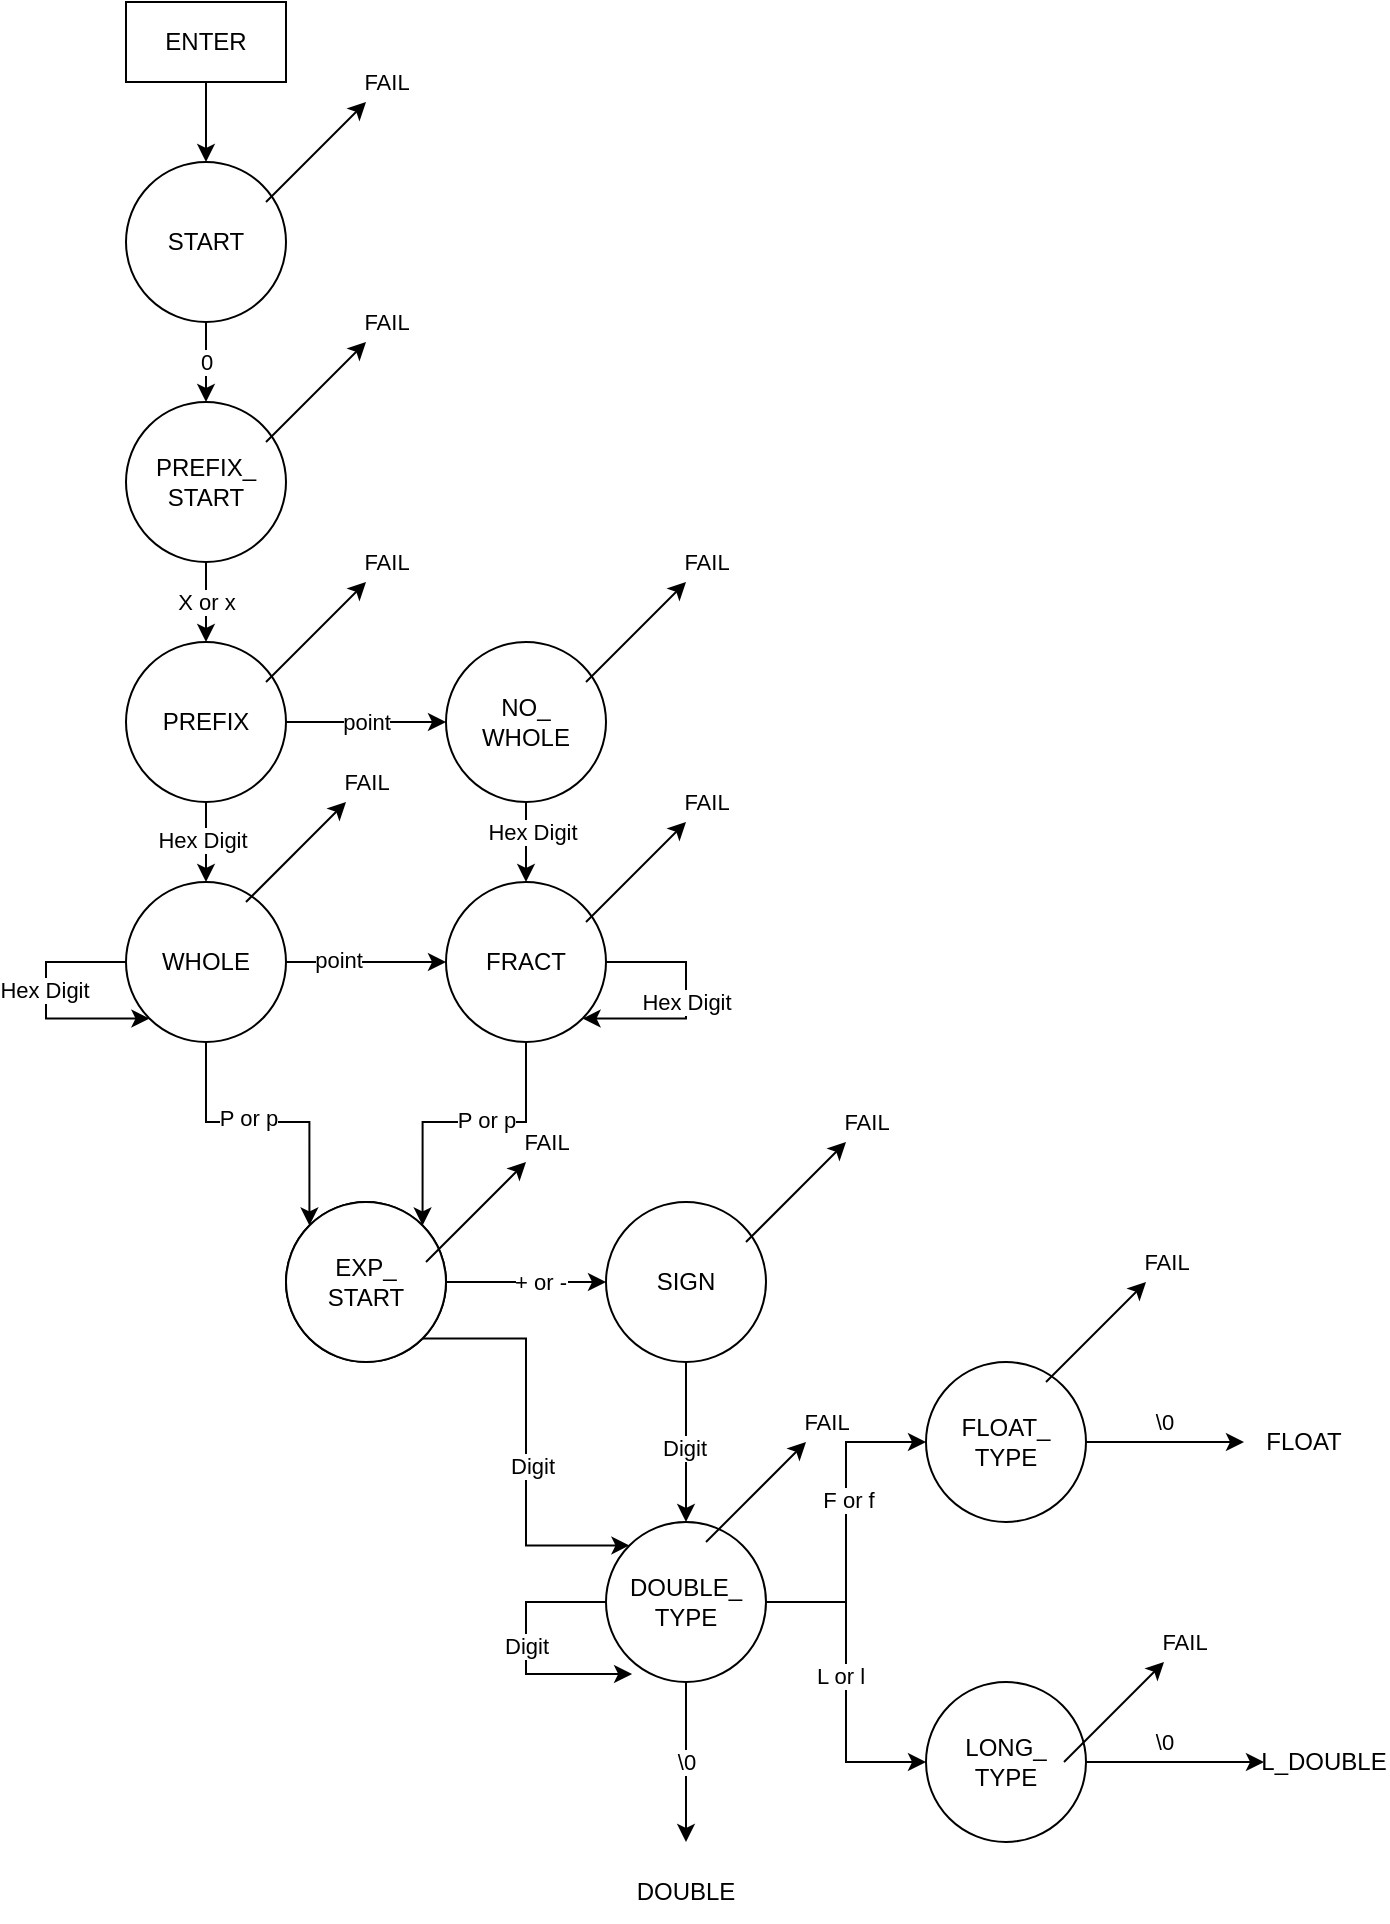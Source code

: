 <mxfile version="20.2.1" type="github">
  <diagram id="33tHEcsc2QVpwObFdpOy" name="Page-1">
    <mxGraphModel dx="786" dy="545" grid="1" gridSize="10" guides="1" tooltips="1" connect="1" arrows="1" fold="1" page="1" pageScale="1" pageWidth="850" pageHeight="1100" math="0" shadow="0">
      <root>
        <mxCell id="0" />
        <mxCell id="1" parent="0" />
        <mxCell id="5Kc7H52JkTDlHupmGMQv-1" value="ENTER" style="rounded=0;whiteSpace=wrap;html=1;" vertex="1" parent="1">
          <mxGeometry x="121" y="40" width="80" height="40" as="geometry" />
        </mxCell>
        <mxCell id="5Kc7H52JkTDlHupmGMQv-5" value="0" style="edgeStyle=orthogonalEdgeStyle;rounded=0;orthogonalLoop=1;jettySize=auto;html=1;" edge="1" parent="1" source="5Kc7H52JkTDlHupmGMQv-2" target="5Kc7H52JkTDlHupmGMQv-4">
          <mxGeometry relative="1" as="geometry" />
        </mxCell>
        <mxCell id="5Kc7H52JkTDlHupmGMQv-2" value="START" style="ellipse;whiteSpace=wrap;html=1;aspect=fixed;" vertex="1" parent="1">
          <mxGeometry x="121" y="120" width="80" height="80" as="geometry" />
        </mxCell>
        <mxCell id="5Kc7H52JkTDlHupmGMQv-3" value="" style="endArrow=classic;html=1;rounded=0;exitX=0.5;exitY=1;exitDx=0;exitDy=0;entryX=0.5;entryY=0;entryDx=0;entryDy=0;" edge="1" parent="1" source="5Kc7H52JkTDlHupmGMQv-1" target="5Kc7H52JkTDlHupmGMQv-2">
          <mxGeometry width="50" height="50" relative="1" as="geometry">
            <mxPoint x="161" y="310" as="sourcePoint" />
            <mxPoint x="211" y="260" as="targetPoint" />
          </mxGeometry>
        </mxCell>
        <mxCell id="5Kc7H52JkTDlHupmGMQv-7" value="X or x" style="edgeStyle=orthogonalEdgeStyle;rounded=0;orthogonalLoop=1;jettySize=auto;html=1;" edge="1" parent="1" source="5Kc7H52JkTDlHupmGMQv-4" target="5Kc7H52JkTDlHupmGMQv-6">
          <mxGeometry relative="1" as="geometry" />
        </mxCell>
        <mxCell id="5Kc7H52JkTDlHupmGMQv-4" value="PREFIX_&lt;br&gt;START" style="ellipse;whiteSpace=wrap;html=1;aspect=fixed;" vertex="1" parent="1">
          <mxGeometry x="121" y="240" width="80" height="80" as="geometry" />
        </mxCell>
        <mxCell id="5Kc7H52JkTDlHupmGMQv-9" value="point" style="edgeStyle=orthogonalEdgeStyle;rounded=0;orthogonalLoop=1;jettySize=auto;html=1;" edge="1" parent="1" source="5Kc7H52JkTDlHupmGMQv-6" target="5Kc7H52JkTDlHupmGMQv-8">
          <mxGeometry relative="1" as="geometry" />
        </mxCell>
        <mxCell id="5Kc7H52JkTDlHupmGMQv-11" value="" style="edgeStyle=orthogonalEdgeStyle;rounded=0;orthogonalLoop=1;jettySize=auto;html=1;" edge="1" parent="1" source="5Kc7H52JkTDlHupmGMQv-6" target="5Kc7H52JkTDlHupmGMQv-10">
          <mxGeometry relative="1" as="geometry" />
        </mxCell>
        <mxCell id="5Kc7H52JkTDlHupmGMQv-26" value="Hex Digit" style="edgeLabel;html=1;align=center;verticalAlign=middle;resizable=0;points=[];" vertex="1" connectable="0" parent="5Kc7H52JkTDlHupmGMQv-11">
          <mxGeometry x="-0.05" y="-2" relative="1" as="geometry">
            <mxPoint as="offset" />
          </mxGeometry>
        </mxCell>
        <mxCell id="5Kc7H52JkTDlHupmGMQv-6" value="PREFIX" style="ellipse;whiteSpace=wrap;html=1;aspect=fixed;" vertex="1" parent="1">
          <mxGeometry x="121" y="360" width="80" height="80" as="geometry" />
        </mxCell>
        <mxCell id="5Kc7H52JkTDlHupmGMQv-14" value="" style="edgeStyle=orthogonalEdgeStyle;rounded=0;orthogonalLoop=1;jettySize=auto;html=1;" edge="1" parent="1" source="5Kc7H52JkTDlHupmGMQv-8" target="5Kc7H52JkTDlHupmGMQv-12">
          <mxGeometry relative="1" as="geometry" />
        </mxCell>
        <mxCell id="5Kc7H52JkTDlHupmGMQv-27" value="Hex Digit" style="edgeLabel;html=1;align=center;verticalAlign=middle;resizable=0;points=[];" vertex="1" connectable="0" parent="5Kc7H52JkTDlHupmGMQv-14">
          <mxGeometry x="-0.25" y="3" relative="1" as="geometry">
            <mxPoint as="offset" />
          </mxGeometry>
        </mxCell>
        <mxCell id="5Kc7H52JkTDlHupmGMQv-8" value="NO_&lt;br&gt;WHOLE" style="ellipse;whiteSpace=wrap;html=1;aspect=fixed;" vertex="1" parent="1">
          <mxGeometry x="281" y="360" width="80" height="80" as="geometry" />
        </mxCell>
        <mxCell id="5Kc7H52JkTDlHupmGMQv-13" value="" style="edgeStyle=orthogonalEdgeStyle;rounded=0;orthogonalLoop=1;jettySize=auto;html=1;" edge="1" parent="1" source="5Kc7H52JkTDlHupmGMQv-10" target="5Kc7H52JkTDlHupmGMQv-12">
          <mxGeometry relative="1" as="geometry" />
        </mxCell>
        <mxCell id="5Kc7H52JkTDlHupmGMQv-60" value="point" style="edgeLabel;html=1;align=center;verticalAlign=middle;resizable=0;points=[];" vertex="1" connectable="0" parent="5Kc7H52JkTDlHupmGMQv-13">
          <mxGeometry x="-0.35" y="1" relative="1" as="geometry">
            <mxPoint as="offset" />
          </mxGeometry>
        </mxCell>
        <mxCell id="5Kc7H52JkTDlHupmGMQv-16" value="" style="edgeStyle=orthogonalEdgeStyle;rounded=0;orthogonalLoop=1;jettySize=auto;html=1;entryX=0;entryY=0;entryDx=0;entryDy=0;" edge="1" parent="1" source="5Kc7H52JkTDlHupmGMQv-10" target="5Kc7H52JkTDlHupmGMQv-17">
          <mxGeometry relative="1" as="geometry">
            <Array as="points">
              <mxPoint x="161" y="600" />
              <mxPoint x="213" y="600" />
            </Array>
          </mxGeometry>
        </mxCell>
        <mxCell id="5Kc7H52JkTDlHupmGMQv-28" value="P or p" style="edgeLabel;html=1;align=center;verticalAlign=middle;resizable=0;points=[];" vertex="1" connectable="0" parent="5Kc7H52JkTDlHupmGMQv-16">
          <mxGeometry x="-0.149" y="2" relative="1" as="geometry">
            <mxPoint as="offset" />
          </mxGeometry>
        </mxCell>
        <mxCell id="5Kc7H52JkTDlHupmGMQv-10" value="WHOLE" style="ellipse;whiteSpace=wrap;html=1;aspect=fixed;" vertex="1" parent="1">
          <mxGeometry x="121" y="480" width="80" height="80" as="geometry" />
        </mxCell>
        <mxCell id="5Kc7H52JkTDlHupmGMQv-18" value="" style="edgeStyle=orthogonalEdgeStyle;rounded=0;orthogonalLoop=1;jettySize=auto;html=1;entryX=1;entryY=0;entryDx=0;entryDy=0;" edge="1" parent="1" source="5Kc7H52JkTDlHupmGMQv-12" target="5Kc7H52JkTDlHupmGMQv-17">
          <mxGeometry relative="1" as="geometry">
            <Array as="points">
              <mxPoint x="321" y="600" />
              <mxPoint x="269" y="600" />
            </Array>
          </mxGeometry>
        </mxCell>
        <mxCell id="5Kc7H52JkTDlHupmGMQv-29" value="P or p" style="edgeLabel;html=1;align=center;verticalAlign=middle;resizable=0;points=[];" vertex="1" connectable="0" parent="5Kc7H52JkTDlHupmGMQv-18">
          <mxGeometry x="-0.233" y="-1" relative="1" as="geometry">
            <mxPoint x="-5" as="offset" />
          </mxGeometry>
        </mxCell>
        <mxCell id="5Kc7H52JkTDlHupmGMQv-12" value="FRACT" style="ellipse;whiteSpace=wrap;html=1;aspect=fixed;" vertex="1" parent="1">
          <mxGeometry x="281" y="480" width="80" height="80" as="geometry" />
        </mxCell>
        <mxCell id="5Kc7H52JkTDlHupmGMQv-15" value="WHOLE" style="ellipse;whiteSpace=wrap;html=1;aspect=fixed;" vertex="1" parent="1">
          <mxGeometry x="201" y="640" width="80" height="80" as="geometry" />
        </mxCell>
        <mxCell id="5Kc7H52JkTDlHupmGMQv-35" value="" style="edgeStyle=orthogonalEdgeStyle;rounded=0;orthogonalLoop=1;jettySize=auto;html=1;" edge="1" parent="1" source="5Kc7H52JkTDlHupmGMQv-17" target="5Kc7H52JkTDlHupmGMQv-34">
          <mxGeometry relative="1" as="geometry" />
        </mxCell>
        <mxCell id="5Kc7H52JkTDlHupmGMQv-37" value="+ or -" style="edgeLabel;html=1;align=center;verticalAlign=middle;resizable=0;points=[];" vertex="1" connectable="0" parent="5Kc7H52JkTDlHupmGMQv-35">
          <mxGeometry x="0.175" relative="1" as="geometry">
            <mxPoint as="offset" />
          </mxGeometry>
        </mxCell>
        <mxCell id="5Kc7H52JkTDlHupmGMQv-41" style="edgeStyle=orthogonalEdgeStyle;rounded=0;orthogonalLoop=1;jettySize=auto;html=1;exitX=1;exitY=1;exitDx=0;exitDy=0;entryX=0;entryY=0;entryDx=0;entryDy=0;" edge="1" parent="1" source="5Kc7H52JkTDlHupmGMQv-17" target="5Kc7H52JkTDlHupmGMQv-38">
          <mxGeometry relative="1" as="geometry">
            <Array as="points">
              <mxPoint x="321" y="708" />
              <mxPoint x="321" y="812" />
            </Array>
          </mxGeometry>
        </mxCell>
        <mxCell id="5Kc7H52JkTDlHupmGMQv-42" value="Digit" style="edgeLabel;html=1;align=center;verticalAlign=middle;resizable=0;points=[];" vertex="1" connectable="0" parent="5Kc7H52JkTDlHupmGMQv-41">
          <mxGeometry x="0.116" y="3" relative="1" as="geometry">
            <mxPoint as="offset" />
          </mxGeometry>
        </mxCell>
        <mxCell id="5Kc7H52JkTDlHupmGMQv-17" value="EXP_&lt;br&gt;START" style="ellipse;whiteSpace=wrap;html=1;aspect=fixed;" vertex="1" parent="1">
          <mxGeometry x="201" y="640" width="80" height="80" as="geometry" />
        </mxCell>
        <mxCell id="5Kc7H52JkTDlHupmGMQv-19" value="FAIL" style="endArrow=classic;html=1;rounded=0;" edge="1" parent="1">
          <mxGeometry x="1" y="14" width="50" height="50" relative="1" as="geometry">
            <mxPoint x="191" y="140" as="sourcePoint" />
            <mxPoint x="241" y="90" as="targetPoint" />
            <mxPoint x="20" as="offset" />
          </mxGeometry>
        </mxCell>
        <mxCell id="5Kc7H52JkTDlHupmGMQv-20" value="FAIL" style="endArrow=classic;html=1;rounded=0;" edge="1" parent="1">
          <mxGeometry x="1" y="14" width="50" height="50" relative="1" as="geometry">
            <mxPoint x="191" y="260" as="sourcePoint" />
            <mxPoint x="241" y="210" as="targetPoint" />
            <mxPoint x="20" as="offset" />
          </mxGeometry>
        </mxCell>
        <mxCell id="5Kc7H52JkTDlHupmGMQv-21" value="FAIL" style="endArrow=classic;html=1;rounded=0;" edge="1" parent="1">
          <mxGeometry x="1" y="14" width="50" height="50" relative="1" as="geometry">
            <mxPoint x="191" y="380" as="sourcePoint" />
            <mxPoint x="241" y="330" as="targetPoint" />
            <mxPoint x="20" as="offset" />
          </mxGeometry>
        </mxCell>
        <mxCell id="5Kc7H52JkTDlHupmGMQv-22" value="FAIL" style="endArrow=classic;html=1;rounded=0;" edge="1" parent="1">
          <mxGeometry x="1" y="14" width="50" height="50" relative="1" as="geometry">
            <mxPoint x="351" y="380" as="sourcePoint" />
            <mxPoint x="401" y="330" as="targetPoint" />
            <mxPoint x="20" as="offset" />
          </mxGeometry>
        </mxCell>
        <mxCell id="5Kc7H52JkTDlHupmGMQv-23" value="FAIL" style="endArrow=classic;html=1;rounded=0;" edge="1" parent="1">
          <mxGeometry x="1" y="14" width="50" height="50" relative="1" as="geometry">
            <mxPoint x="351" y="500" as="sourcePoint" />
            <mxPoint x="401" y="450" as="targetPoint" />
            <mxPoint x="20" as="offset" />
          </mxGeometry>
        </mxCell>
        <mxCell id="5Kc7H52JkTDlHupmGMQv-24" value="FAIL" style="endArrow=classic;html=1;rounded=0;" edge="1" parent="1">
          <mxGeometry x="1" y="14" width="50" height="50" relative="1" as="geometry">
            <mxPoint x="181" y="490" as="sourcePoint" />
            <mxPoint x="231" y="440" as="targetPoint" />
            <mxPoint x="20" as="offset" />
          </mxGeometry>
        </mxCell>
        <mxCell id="5Kc7H52JkTDlHupmGMQv-25" value="FAIL" style="endArrow=classic;html=1;rounded=0;" edge="1" parent="1">
          <mxGeometry x="1" y="14" width="50" height="50" relative="1" as="geometry">
            <mxPoint x="271" y="670" as="sourcePoint" />
            <mxPoint x="321" y="620" as="targetPoint" />
            <mxPoint x="20" as="offset" />
          </mxGeometry>
        </mxCell>
        <mxCell id="5Kc7H52JkTDlHupmGMQv-30" style="edgeStyle=orthogonalEdgeStyle;rounded=0;orthogonalLoop=1;jettySize=auto;html=1;exitX=0;exitY=0.5;exitDx=0;exitDy=0;entryX=0;entryY=1;entryDx=0;entryDy=0;" edge="1" parent="1" source="5Kc7H52JkTDlHupmGMQv-10" target="5Kc7H52JkTDlHupmGMQv-10">
          <mxGeometry relative="1" as="geometry">
            <Array as="points">
              <mxPoint x="81" y="520" />
              <mxPoint x="81" y="548" />
            </Array>
          </mxGeometry>
        </mxCell>
        <mxCell id="5Kc7H52JkTDlHupmGMQv-31" value="Hex Digit" style="edgeLabel;html=1;align=center;verticalAlign=middle;resizable=0;points=[];" vertex="1" connectable="0" parent="5Kc7H52JkTDlHupmGMQv-30">
          <mxGeometry x="-0.1" y="-1" relative="1" as="geometry">
            <mxPoint as="offset" />
          </mxGeometry>
        </mxCell>
        <mxCell id="5Kc7H52JkTDlHupmGMQv-32" style="edgeStyle=orthogonalEdgeStyle;rounded=0;orthogonalLoop=1;jettySize=auto;html=1;exitX=1;exitY=0.5;exitDx=0;exitDy=0;entryX=1;entryY=1;entryDx=0;entryDy=0;" edge="1" parent="1" source="5Kc7H52JkTDlHupmGMQv-12" target="5Kc7H52JkTDlHupmGMQv-12">
          <mxGeometry relative="1" as="geometry">
            <Array as="points">
              <mxPoint x="401" y="520" />
              <mxPoint x="401" y="548" />
            </Array>
          </mxGeometry>
        </mxCell>
        <mxCell id="5Kc7H52JkTDlHupmGMQv-33" value="Hex Digit" style="edgeLabel;html=1;align=center;verticalAlign=middle;resizable=0;points=[];" vertex="1" connectable="0" parent="5Kc7H52JkTDlHupmGMQv-32">
          <mxGeometry x="-0.133" y="1" relative="1" as="geometry">
            <mxPoint x="-1" y="8" as="offset" />
          </mxGeometry>
        </mxCell>
        <mxCell id="5Kc7H52JkTDlHupmGMQv-39" value="" style="edgeStyle=orthogonalEdgeStyle;rounded=0;orthogonalLoop=1;jettySize=auto;html=1;" edge="1" parent="1" source="5Kc7H52JkTDlHupmGMQv-34" target="5Kc7H52JkTDlHupmGMQv-38">
          <mxGeometry relative="1" as="geometry" />
        </mxCell>
        <mxCell id="5Kc7H52JkTDlHupmGMQv-40" value="Digit" style="edgeLabel;html=1;align=center;verticalAlign=middle;resizable=0;points=[];" vertex="1" connectable="0" parent="5Kc7H52JkTDlHupmGMQv-39">
          <mxGeometry x="0.075" y="-1" relative="1" as="geometry">
            <mxPoint as="offset" />
          </mxGeometry>
        </mxCell>
        <mxCell id="5Kc7H52JkTDlHupmGMQv-34" value="SIGN" style="ellipse;whiteSpace=wrap;html=1;aspect=fixed;" vertex="1" parent="1">
          <mxGeometry x="361" y="640" width="80" height="80" as="geometry" />
        </mxCell>
        <mxCell id="5Kc7H52JkTDlHupmGMQv-46" value="" style="edgeStyle=orthogonalEdgeStyle;rounded=0;orthogonalLoop=1;jettySize=auto;html=1;" edge="1" parent="1" source="5Kc7H52JkTDlHupmGMQv-38" target="5Kc7H52JkTDlHupmGMQv-45">
          <mxGeometry relative="1" as="geometry" />
        </mxCell>
        <mxCell id="5Kc7H52JkTDlHupmGMQv-61" value="F or f" style="edgeLabel;html=1;align=center;verticalAlign=middle;resizable=0;points=[];" vertex="1" connectable="0" parent="5Kc7H52JkTDlHupmGMQv-46">
          <mxGeometry x="0.138" y="-1" relative="1" as="geometry">
            <mxPoint as="offset" />
          </mxGeometry>
        </mxCell>
        <mxCell id="5Kc7H52JkTDlHupmGMQv-48" value="" style="edgeStyle=orthogonalEdgeStyle;rounded=0;orthogonalLoop=1;jettySize=auto;html=1;" edge="1" parent="1" source="5Kc7H52JkTDlHupmGMQv-38" target="5Kc7H52JkTDlHupmGMQv-47">
          <mxGeometry relative="1" as="geometry" />
        </mxCell>
        <mxCell id="5Kc7H52JkTDlHupmGMQv-62" value="L or l" style="edgeLabel;html=1;align=center;verticalAlign=middle;resizable=0;points=[];" vertex="1" connectable="0" parent="5Kc7H52JkTDlHupmGMQv-48">
          <mxGeometry x="-0.037" y="-3" relative="1" as="geometry">
            <mxPoint as="offset" />
          </mxGeometry>
        </mxCell>
        <mxCell id="5Kc7H52JkTDlHupmGMQv-38" value="DOUBLE_&lt;br&gt;TYPE" style="ellipse;whiteSpace=wrap;html=1;aspect=fixed;" vertex="1" parent="1">
          <mxGeometry x="361" y="800" width="80" height="80" as="geometry" />
        </mxCell>
        <mxCell id="5Kc7H52JkTDlHupmGMQv-43" value="Digit" style="edgeStyle=orthogonalEdgeStyle;rounded=0;orthogonalLoop=1;jettySize=auto;html=1;exitX=0;exitY=0.5;exitDx=0;exitDy=0;entryX=0.163;entryY=0.95;entryDx=0;entryDy=0;entryPerimeter=0;" edge="1" parent="1" source="5Kc7H52JkTDlHupmGMQv-38" target="5Kc7H52JkTDlHupmGMQv-38">
          <mxGeometry x="-0.048" relative="1" as="geometry">
            <Array as="points">
              <mxPoint x="321" y="840" />
              <mxPoint x="321" y="876" />
            </Array>
            <mxPoint as="offset" />
          </mxGeometry>
        </mxCell>
        <mxCell id="5Kc7H52JkTDlHupmGMQv-45" value="FLOAT_&lt;br&gt;TYPE" style="ellipse;whiteSpace=wrap;html=1;aspect=fixed;" vertex="1" parent="1">
          <mxGeometry x="521" y="720" width="80" height="80" as="geometry" />
        </mxCell>
        <mxCell id="5Kc7H52JkTDlHupmGMQv-47" value="LONG_&lt;br&gt;TYPE" style="ellipse;whiteSpace=wrap;html=1;aspect=fixed;" vertex="1" parent="1">
          <mxGeometry x="521" y="880" width="80" height="80" as="geometry" />
        </mxCell>
        <mxCell id="5Kc7H52JkTDlHupmGMQv-49" value="FAIL" style="endArrow=classic;html=1;rounded=0;" edge="1" parent="1">
          <mxGeometry x="1" y="14" width="50" height="50" relative="1" as="geometry">
            <mxPoint x="431" y="660" as="sourcePoint" />
            <mxPoint x="481" y="610" as="targetPoint" />
            <mxPoint x="20" as="offset" />
          </mxGeometry>
        </mxCell>
        <mxCell id="5Kc7H52JkTDlHupmGMQv-50" value="FAIL" style="endArrow=classic;html=1;rounded=0;" edge="1" parent="1">
          <mxGeometry x="1" y="14" width="50" height="50" relative="1" as="geometry">
            <mxPoint x="411" y="810" as="sourcePoint" />
            <mxPoint x="461" y="760" as="targetPoint" />
            <mxPoint x="20" as="offset" />
          </mxGeometry>
        </mxCell>
        <mxCell id="5Kc7H52JkTDlHupmGMQv-51" value="FAIL" style="endArrow=classic;html=1;rounded=0;" edge="1" parent="1">
          <mxGeometry x="1" y="14" width="50" height="50" relative="1" as="geometry">
            <mxPoint x="581" y="730" as="sourcePoint" />
            <mxPoint x="631" y="680" as="targetPoint" />
            <mxPoint x="20" as="offset" />
          </mxGeometry>
        </mxCell>
        <mxCell id="5Kc7H52JkTDlHupmGMQv-52" value="FAIL" style="endArrow=classic;html=1;rounded=0;" edge="1" parent="1">
          <mxGeometry x="1" y="14" width="50" height="50" relative="1" as="geometry">
            <mxPoint x="590" y="920" as="sourcePoint" />
            <mxPoint x="640" y="870" as="targetPoint" />
            <mxPoint x="20" as="offset" />
          </mxGeometry>
        </mxCell>
        <mxCell id="5Kc7H52JkTDlHupmGMQv-71" value="\0" style="endArrow=classic;html=1;rounded=0;exitX=0.5;exitY=1;exitDx=0;exitDy=0;" edge="1" parent="1" source="5Kc7H52JkTDlHupmGMQv-38">
          <mxGeometry width="50" height="50" relative="1" as="geometry">
            <mxPoint x="370" y="850" as="sourcePoint" />
            <mxPoint x="401" y="960" as="targetPoint" />
          </mxGeometry>
        </mxCell>
        <mxCell id="5Kc7H52JkTDlHupmGMQv-72" value="DOUBLE" style="text;html=1;strokeColor=none;fillColor=none;align=center;verticalAlign=middle;whiteSpace=wrap;rounded=0;" vertex="1" parent="1">
          <mxGeometry x="371" y="970" width="60" height="30" as="geometry" />
        </mxCell>
        <mxCell id="5Kc7H52JkTDlHupmGMQv-74" value="L_DOUBLE" style="text;html=1;strokeColor=none;fillColor=none;align=center;verticalAlign=middle;whiteSpace=wrap;rounded=0;" vertex="1" parent="1">
          <mxGeometry x="690" y="905" width="60" height="30" as="geometry" />
        </mxCell>
        <mxCell id="5Kc7H52JkTDlHupmGMQv-75" value="FLOAT" style="text;html=1;strokeColor=none;fillColor=none;align=center;verticalAlign=middle;whiteSpace=wrap;rounded=0;" vertex="1" parent="1">
          <mxGeometry x="680" y="745" width="60" height="30" as="geometry" />
        </mxCell>
        <mxCell id="5Kc7H52JkTDlHupmGMQv-76" value="\0" style="endArrow=classic;html=1;rounded=0;exitX=1;exitY=0.5;exitDx=0;exitDy=0;entryX=0;entryY=0.5;entryDx=0;entryDy=0;" edge="1" parent="1" source="5Kc7H52JkTDlHupmGMQv-47" target="5Kc7H52JkTDlHupmGMQv-74">
          <mxGeometry x="-0.124" y="10" width="50" height="50" relative="1" as="geometry">
            <mxPoint x="370" y="990" as="sourcePoint" />
            <mxPoint x="670" y="920" as="targetPoint" />
            <mxPoint as="offset" />
          </mxGeometry>
        </mxCell>
        <mxCell id="5Kc7H52JkTDlHupmGMQv-77" value="" style="endArrow=classic;html=1;rounded=0;exitX=1;exitY=0.5;exitDx=0;exitDy=0;entryX=0;entryY=0.5;entryDx=0;entryDy=0;" edge="1" parent="1" source="5Kc7H52JkTDlHupmGMQv-45" target="5Kc7H52JkTDlHupmGMQv-75">
          <mxGeometry width="50" height="50" relative="1" as="geometry">
            <mxPoint x="370" y="990" as="sourcePoint" />
            <mxPoint x="420" y="940" as="targetPoint" />
          </mxGeometry>
        </mxCell>
        <mxCell id="5Kc7H52JkTDlHupmGMQv-78" value="\0" style="edgeLabel;html=1;align=center;verticalAlign=middle;resizable=0;points=[];" vertex="1" connectable="0" parent="5Kc7H52JkTDlHupmGMQv-77">
          <mxGeometry x="-0.291" y="-2" relative="1" as="geometry">
            <mxPoint x="11" y="-12" as="offset" />
          </mxGeometry>
        </mxCell>
      </root>
    </mxGraphModel>
  </diagram>
</mxfile>
